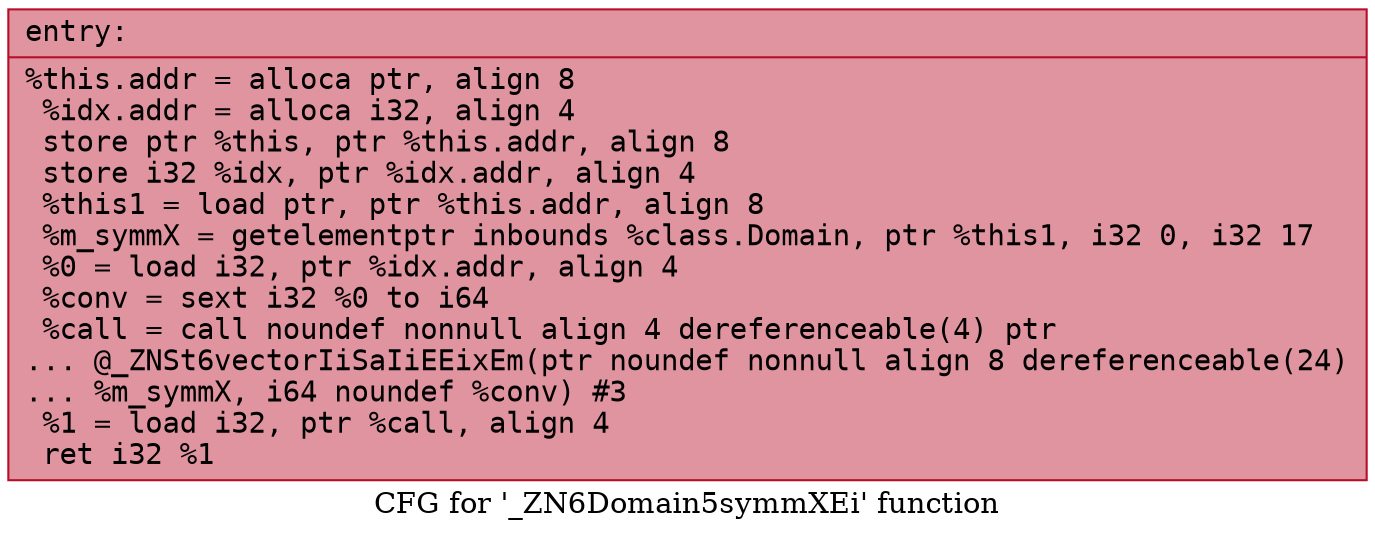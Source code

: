digraph "CFG for '_ZN6Domain5symmXEi' function" {
	label="CFG for '_ZN6Domain5symmXEi' function";

	Node0x561418c31700 [shape=record,color="#b70d28ff", style=filled, fillcolor="#b70d2870" fontname="Courier",label="{entry:\l|  %this.addr = alloca ptr, align 8\l  %idx.addr = alloca i32, align 4\l  store ptr %this, ptr %this.addr, align 8\l  store i32 %idx, ptr %idx.addr, align 4\l  %this1 = load ptr, ptr %this.addr, align 8\l  %m_symmX = getelementptr inbounds %class.Domain, ptr %this1, i32 0, i32 17\l  %0 = load i32, ptr %idx.addr, align 4\l  %conv = sext i32 %0 to i64\l  %call = call noundef nonnull align 4 dereferenceable(4) ptr\l... @_ZNSt6vectorIiSaIiEEixEm(ptr noundef nonnull align 8 dereferenceable(24)\l... %m_symmX, i64 noundef %conv) #3\l  %1 = load i32, ptr %call, align 4\l  ret i32 %1\l}"];
}
